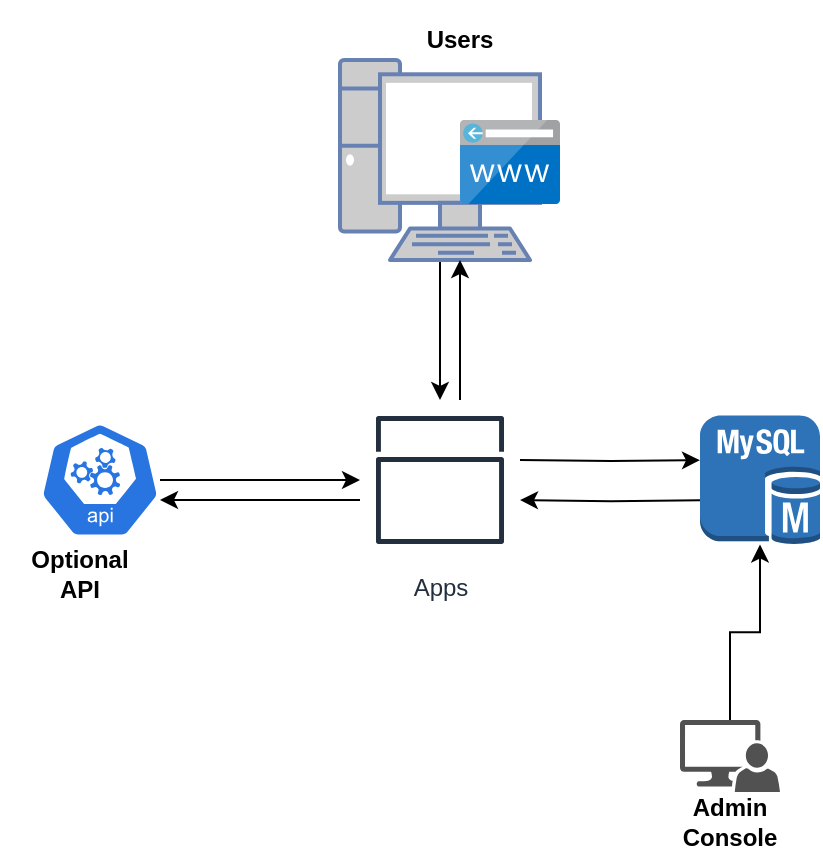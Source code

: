 <mxfile version="22.0.4" type="github">
  <diagram name="Page-1" id="9MXD3yJbQ86IwgR90sJ_">
    <mxGraphModel dx="1042" dy="535" grid="1" gridSize="10" guides="1" tooltips="1" connect="1" arrows="1" fold="1" page="1" pageScale="1" pageWidth="1400" pageHeight="850" math="0" shadow="0">
      <root>
        <mxCell id="0" />
        <mxCell id="1" parent="0" />
        <mxCell id="UFJ58yG_0o8hw0KITlTF-6" value="" style="edgeStyle=orthogonalEdgeStyle;rounded=0;orthogonalLoop=1;jettySize=auto;html=1;" edge="1" parent="1" source="UFJ58yG_0o8hw0KITlTF-2" target="UFJ58yG_0o8hw0KITlTF-5">
          <mxGeometry relative="1" as="geometry" />
        </mxCell>
        <mxCell id="UFJ58yG_0o8hw0KITlTF-2" value="" style="fontColor=#0066CC;verticalAlign=top;verticalLabelPosition=bottom;labelPosition=center;align=center;html=1;outlineConnect=0;fillColor=#CCCCCC;strokeColor=#6881B3;gradientColor=none;gradientDirection=north;strokeWidth=2;shape=mxgraph.networks.pc;" vertex="1" parent="1">
          <mxGeometry x="470" y="120" width="100" height="100" as="geometry" />
        </mxCell>
        <mxCell id="UFJ58yG_0o8hw0KITlTF-11" value="" style="edgeStyle=orthogonalEdgeStyle;rounded=0;orthogonalLoop=1;jettySize=auto;html=1;" edge="1" parent="1" source="UFJ58yG_0o8hw0KITlTF-3" target="UFJ58yG_0o8hw0KITlTF-5">
          <mxGeometry relative="1" as="geometry" />
        </mxCell>
        <mxCell id="UFJ58yG_0o8hw0KITlTF-3" value="" style="sketch=0;html=1;dashed=0;whitespace=wrap;fillColor=#2875E2;strokeColor=#ffffff;points=[[0.005,0.63,0],[0.1,0.2,0],[0.9,0.2,0],[0.5,0,0],[0.995,0.63,0],[0.72,0.99,0],[0.5,1,0],[0.28,0.99,0]];verticalLabelPosition=bottom;align=center;verticalAlign=top;shape=mxgraph.kubernetes.icon;prIcon=api" vertex="1" parent="1">
          <mxGeometry x="320" y="290" width="60" height="80" as="geometry" />
        </mxCell>
        <mxCell id="UFJ58yG_0o8hw0KITlTF-4" value="" style="image;sketch=0;aspect=fixed;html=1;points=[];align=center;fontSize=12;image=img/lib/mscae/CustomDomain.svg;" vertex="1" parent="1">
          <mxGeometry x="530" y="150" width="50" height="42" as="geometry" />
        </mxCell>
        <mxCell id="UFJ58yG_0o8hw0KITlTF-9" value="" style="edgeStyle=orthogonalEdgeStyle;rounded=0;orthogonalLoop=1;jettySize=auto;html=1;" edge="1" parent="1">
          <mxGeometry relative="1" as="geometry">
            <mxPoint x="560" y="320" as="sourcePoint" />
            <mxPoint x="650" y="320.1" as="targetPoint" />
          </mxGeometry>
        </mxCell>
        <mxCell id="UFJ58yG_0o8hw0KITlTF-5" value="Apps" style="sketch=0;outlineConnect=0;fontColor=#232F3E;gradientColor=none;strokeColor=#232F3E;fillColor=#ffffff;dashed=0;verticalLabelPosition=bottom;verticalAlign=top;align=center;html=1;fontSize=12;fontStyle=0;aspect=fixed;shape=mxgraph.aws4.resourceIcon;resIcon=mxgraph.aws4.apps;" vertex="1" parent="1">
          <mxGeometry x="480" y="290" width="80" height="80" as="geometry" />
        </mxCell>
        <mxCell id="UFJ58yG_0o8hw0KITlTF-8" value="" style="outlineConnect=0;dashed=0;verticalLabelPosition=bottom;verticalAlign=top;align=center;html=1;shape=mxgraph.aws3.mysql_db_instance;fillColor=#2E73B8;gradientColor=none;" vertex="1" parent="1">
          <mxGeometry x="650" y="297.75" width="60" height="64.5" as="geometry" />
        </mxCell>
        <mxCell id="UFJ58yG_0o8hw0KITlTF-10" value="" style="edgeStyle=orthogonalEdgeStyle;rounded=0;orthogonalLoop=1;jettySize=auto;html=1;" edge="1" parent="1">
          <mxGeometry relative="1" as="geometry">
            <mxPoint x="650" y="340.1" as="sourcePoint" />
            <mxPoint x="560" y="340" as="targetPoint" />
          </mxGeometry>
        </mxCell>
        <mxCell id="UFJ58yG_0o8hw0KITlTF-12" value="" style="edgeStyle=orthogonalEdgeStyle;rounded=0;orthogonalLoop=1;jettySize=auto;html=1;" edge="1" parent="1">
          <mxGeometry relative="1" as="geometry">
            <mxPoint x="480" y="340" as="sourcePoint" />
            <mxPoint x="380" y="340" as="targetPoint" />
          </mxGeometry>
        </mxCell>
        <mxCell id="UFJ58yG_0o8hw0KITlTF-14" value="" style="edgeStyle=orthogonalEdgeStyle;rounded=0;orthogonalLoop=1;jettySize=auto;html=1;" edge="1" parent="1">
          <mxGeometry relative="1" as="geometry">
            <mxPoint x="530" y="290" as="sourcePoint" />
            <mxPoint x="530" y="220" as="targetPoint" />
          </mxGeometry>
        </mxCell>
        <mxCell id="UFJ58yG_0o8hw0KITlTF-16" value="" style="edgeStyle=orthogonalEdgeStyle;rounded=0;orthogonalLoop=1;jettySize=auto;html=1;" edge="1" parent="1" source="UFJ58yG_0o8hw0KITlTF-15" target="UFJ58yG_0o8hw0KITlTF-8">
          <mxGeometry relative="1" as="geometry" />
        </mxCell>
        <mxCell id="UFJ58yG_0o8hw0KITlTF-15" value="" style="sketch=0;pointerEvents=1;shadow=0;dashed=0;html=1;strokeColor=none;labelPosition=center;verticalLabelPosition=bottom;verticalAlign=top;align=center;fillColor=#515151;shape=mxgraph.mscae.system_center.admin_console" vertex="1" parent="1">
          <mxGeometry x="640" y="450" width="50" height="36" as="geometry" />
        </mxCell>
        <mxCell id="UFJ58yG_0o8hw0KITlTF-17" value="&lt;b&gt;Admin Console&lt;/b&gt;" style="text;html=1;strokeColor=none;fillColor=none;align=center;verticalAlign=middle;whiteSpace=wrap;rounded=0;" vertex="1" parent="1">
          <mxGeometry x="625" y="486" width="80" height="30" as="geometry" />
        </mxCell>
        <mxCell id="UFJ58yG_0o8hw0KITlTF-18" value="&lt;b&gt;Optional&lt;br&gt;API&lt;br&gt;&lt;/b&gt;" style="text;html=1;strokeColor=none;fillColor=none;align=center;verticalAlign=middle;whiteSpace=wrap;rounded=0;" vertex="1" parent="1">
          <mxGeometry x="300" y="362.25" width="80" height="30" as="geometry" />
        </mxCell>
        <mxCell id="UFJ58yG_0o8hw0KITlTF-20" value="&lt;b&gt;Users&lt;/b&gt;" style="text;html=1;strokeColor=none;fillColor=none;align=center;verticalAlign=middle;whiteSpace=wrap;rounded=0;" vertex="1" parent="1">
          <mxGeometry x="490" y="90" width="80" height="40" as="geometry" />
        </mxCell>
      </root>
    </mxGraphModel>
  </diagram>
</mxfile>
